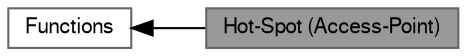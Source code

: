 digraph "Hot-Spot (Access-Point)"
{
 // LATEX_PDF_SIZE
  bgcolor="transparent";
  edge [fontname=FreeSans,fontsize=10,labelfontname=FreeSans,labelfontsize=10];
  node [fontname=FreeSans,fontsize=10,shape=box,height=0.2,width=0.4];
  rankdir=LR;
  Node1 [label="Hot-Spot (Access-Point)",height=0.2,width=0.4,color="gray40", fillcolor="grey60", style="filled", fontcolor="black",tooltip="Here are listed all the functions that implement the Wifi Hot-Spot (Access-Point) APIs."];
  Node2 [label="Functions",height=0.2,width=0.4,color="grey40", fillcolor="white", style="filled",URL="$group___w_l_a_n_a_p_i.html",tooltip="Here are listed all the functions that implement the Wlan APIs."];
  Node2->Node1 [shape=plaintext, dir="back", style="solid"];
}
